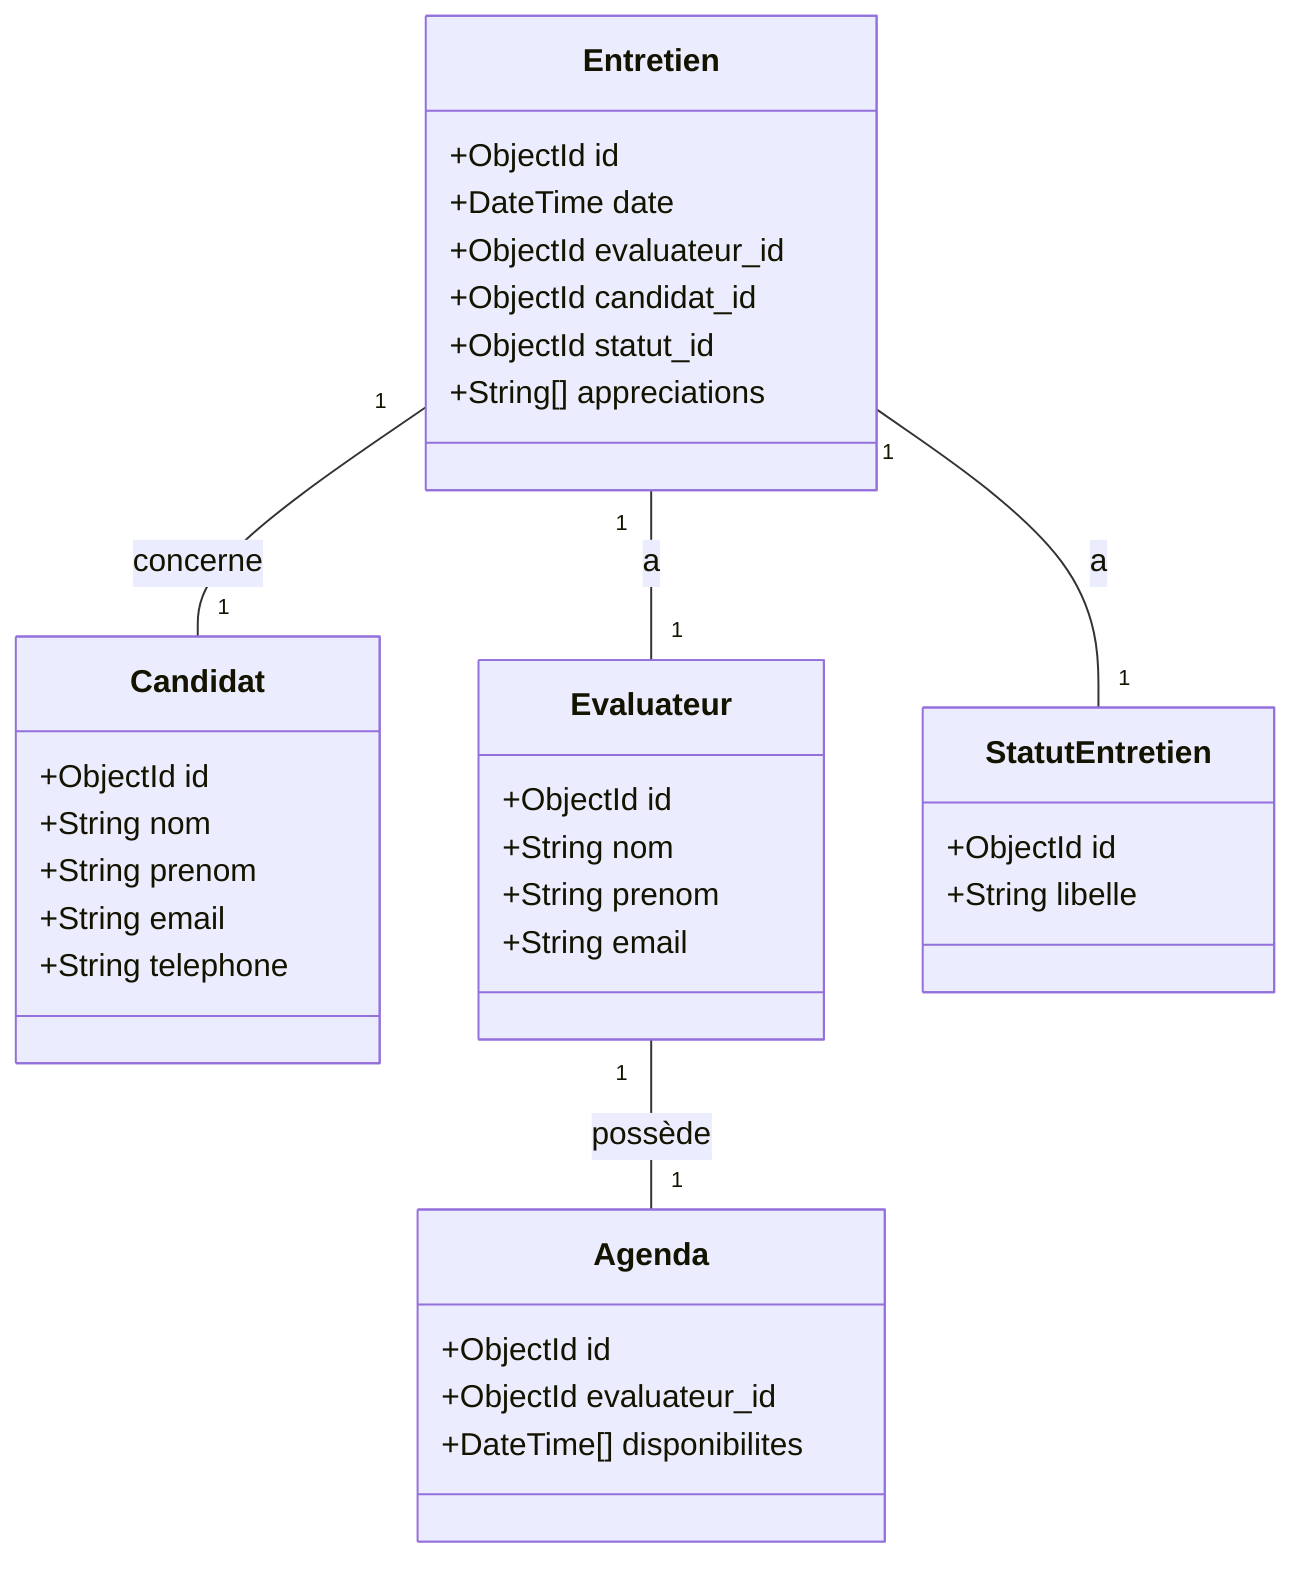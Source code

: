 classDiagram
    class Entretien {
        +ObjectId id
        +DateTime date
        +ObjectId evaluateur_id
        +ObjectId candidat_id
        +ObjectId statut_id
        +String[] appreciations
    }
    class Candidat {
        +ObjectId id
        +String nom
        +String prenom
        +String email
        +String telephone
    }
    class Evaluateur {
        +ObjectId id
        +String nom
        +String prenom
        +String email
    }
    class Agenda {
        +ObjectId id
        +ObjectId evaluateur_id
        +DateTime[] disponibilites
    }
    class StatutEntretien {
        +ObjectId id
        +String libelle
    }

    Entretien "1" -- "1" Evaluateur : a
    Entretien "1" -- "1" Candidat : concerne
    Entretien "1" -- "1" StatutEntretien : a
    Evaluateur "1" -- "1" Agenda : possède